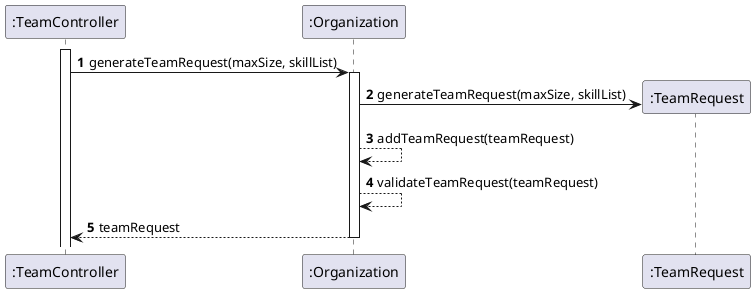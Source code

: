 @startuml
'https://plantuml.com/sequence-diagram

autonumber
participant ":TeamController" as tc
participant ":Organization" as org
participant ":TeamRequest" as tr

activate tc
        tc -> org : generateTeamRequest(maxSize, skillList)
        activate org
            org -> tr** : generateTeamRequest(maxSize, skillList)
            org --> org : addTeamRequest(teamRequest)
            org --> org : validateTeamRequest(teamRequest)
            org --> tc : teamRequest
        deactivate org
@enduml